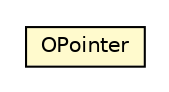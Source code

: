 #!/usr/local/bin/dot
#
# Class diagram 
# Generated by UMLGraph version R5_6-24-gf6e263 (http://www.umlgraph.org/)
#

digraph G {
	edge [fontname="Helvetica",fontsize=10,labelfontname="Helvetica",labelfontsize=10];
	node [fontname="Helvetica",fontsize=10,shape=plaintext];
	nodesep=0.25;
	ranksep=0.5;
	// com.orientechnologies.common.directmemory.OPointer
	c4984869 [label=<<table title="com.orientechnologies.common.directmemory.OPointer" border="0" cellborder="1" cellspacing="0" cellpadding="2" port="p" bgcolor="lemonChiffon" href="./OPointer.html">
		<tr><td><table border="0" cellspacing="0" cellpadding="1">
<tr><td align="center" balign="center"> OPointer </td></tr>
		</table></td></tr>
		</table>>, URL="./OPointer.html", fontname="Helvetica", fontcolor="black", fontsize=10.0];
}

